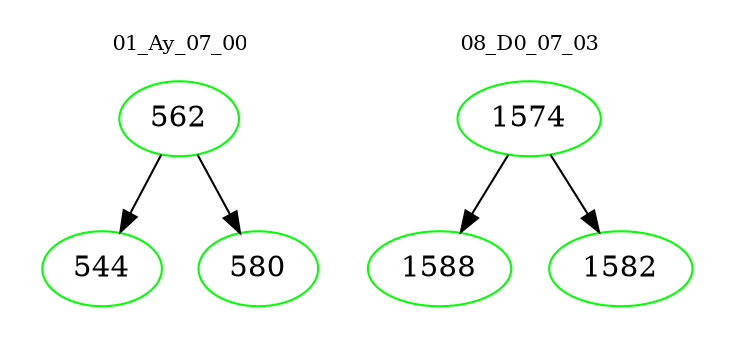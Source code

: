 digraph{
subgraph cluster_0 {
color = white
label = "01_Ay_07_00";
fontsize=10;
T0_562 [label="562", color="green"]
T0_562 -> T0_544 [color="black"]
T0_544 [label="544", color="green"]
T0_562 -> T0_580 [color="black"]
T0_580 [label="580", color="green"]
}
subgraph cluster_1 {
color = white
label = "08_D0_07_03";
fontsize=10;
T1_1574 [label="1574", color="green"]
T1_1574 -> T1_1588 [color="black"]
T1_1588 [label="1588", color="green"]
T1_1574 -> T1_1582 [color="black"]
T1_1582 [label="1582", color="green"]
}
}
